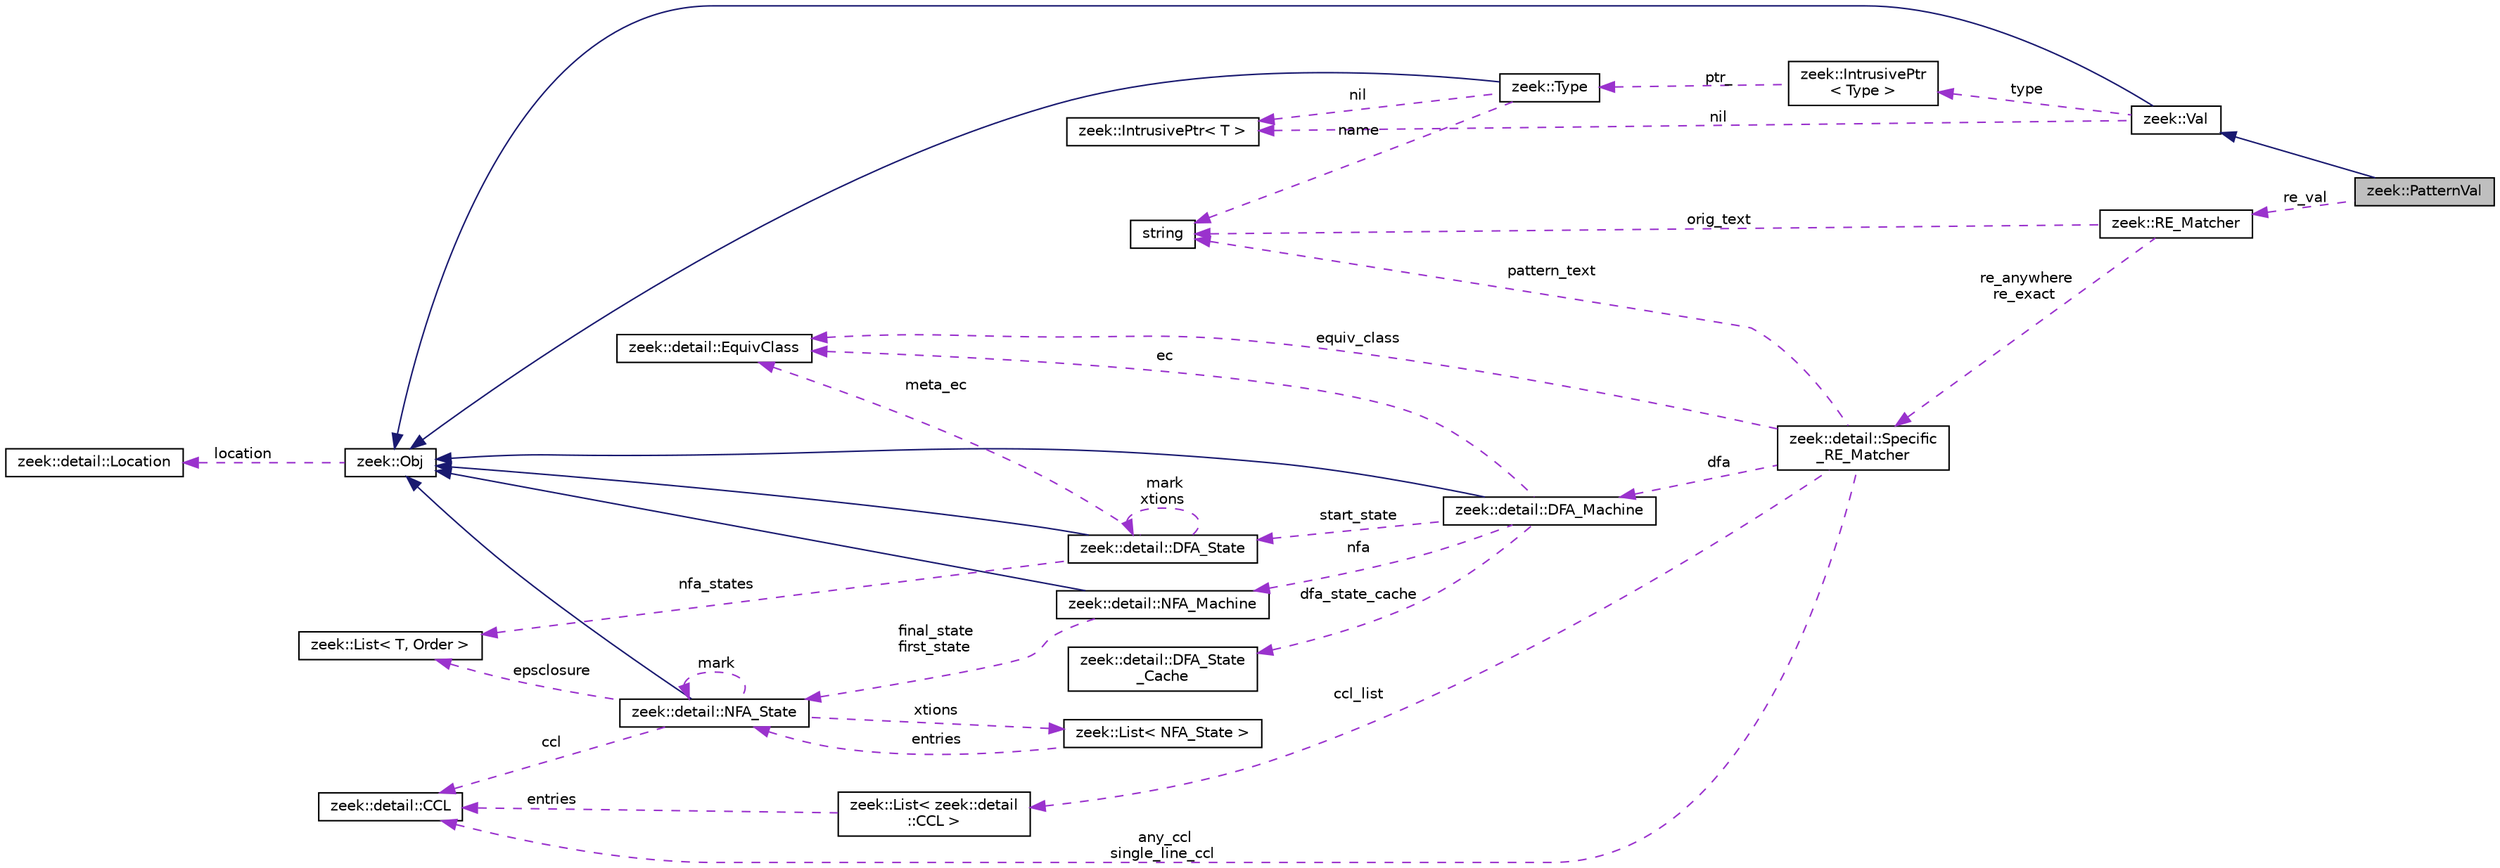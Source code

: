 digraph "zeek::PatternVal"
{
 // LATEX_PDF_SIZE
  edge [fontname="Helvetica",fontsize="10",labelfontname="Helvetica",labelfontsize="10"];
  node [fontname="Helvetica",fontsize="10",shape=record];
  rankdir="LR";
  Node1 [label="zeek::PatternVal",height=0.2,width=0.4,color="black", fillcolor="grey75", style="filled", fontcolor="black",tooltip=" "];
  Node2 -> Node1 [dir="back",color="midnightblue",fontsize="10",style="solid",fontname="Helvetica"];
  Node2 [label="zeek::Val",height=0.2,width=0.4,color="black", fillcolor="white", style="filled",URL="$de/d49/classzeek_1_1Val.html",tooltip=" "];
  Node3 -> Node2 [dir="back",color="midnightblue",fontsize="10",style="solid",fontname="Helvetica"];
  Node3 [label="zeek::Obj",height=0.2,width=0.4,color="black", fillcolor="white", style="filled",URL="$dd/df1/classzeek_1_1Obj.html",tooltip=" "];
  Node4 -> Node3 [dir="back",color="darkorchid3",fontsize="10",style="dashed",label=" location" ,fontname="Helvetica"];
  Node4 [label="zeek::detail::Location",height=0.2,width=0.4,color="black", fillcolor="white", style="filled",URL="$d5/d1d/classzeek_1_1detail_1_1Location.html",tooltip=" "];
  Node5 -> Node2 [dir="back",color="darkorchid3",fontsize="10",style="dashed",label=" nil" ,fontname="Helvetica"];
  Node5 [label="zeek::IntrusivePtr\< T \>",height=0.2,width=0.4,color="black", fillcolor="white", style="filled",URL="$d6/dba/classzeek_1_1IntrusivePtr.html",tooltip=" "];
  Node6 -> Node2 [dir="back",color="darkorchid3",fontsize="10",style="dashed",label=" type" ,fontname="Helvetica"];
  Node6 [label="zeek::IntrusivePtr\l\< Type \>",height=0.2,width=0.4,color="black", fillcolor="white", style="filled",URL="$d6/dba/classzeek_1_1IntrusivePtr.html",tooltip=" "];
  Node7 -> Node6 [dir="back",color="darkorchid3",fontsize="10",style="dashed",label=" ptr_" ,fontname="Helvetica"];
  Node7 [label="zeek::Type",height=0.2,width=0.4,color="black", fillcolor="white", style="filled",URL="$d0/d4f/classzeek_1_1Type.html",tooltip=" "];
  Node3 -> Node7 [dir="back",color="midnightblue",fontsize="10",style="solid",fontname="Helvetica"];
  Node5 -> Node7 [dir="back",color="darkorchid3",fontsize="10",style="dashed",label=" nil" ,fontname="Helvetica"];
  Node8 -> Node7 [dir="back",color="darkorchid3",fontsize="10",style="dashed",label=" name" ,fontname="Helvetica"];
  Node8 [label="string",height=0.2,width=0.4,color="black", fillcolor="white", style="filled",tooltip=" "];
  Node9 -> Node1 [dir="back",color="darkorchid3",fontsize="10",style="dashed",label=" re_val" ,fontname="Helvetica"];
  Node9 [label="zeek::RE_Matcher",height=0.2,width=0.4,color="black", fillcolor="white", style="filled",URL="$d5/de4/classzeek_1_1RE__Matcher.html",tooltip=" "];
  Node8 -> Node9 [dir="back",color="darkorchid3",fontsize="10",style="dashed",label=" orig_text" ,fontname="Helvetica"];
  Node10 -> Node9 [dir="back",color="darkorchid3",fontsize="10",style="dashed",label=" re_anywhere\nre_exact" ,fontname="Helvetica"];
  Node10 [label="zeek::detail::Specific\l_RE_Matcher",height=0.2,width=0.4,color="black", fillcolor="white", style="filled",URL="$df/d02/classzeek_1_1detail_1_1Specific__RE__Matcher.html",tooltip=" "];
  Node8 -> Node10 [dir="back",color="darkorchid3",fontsize="10",style="dashed",label=" pattern_text" ,fontname="Helvetica"];
  Node11 -> Node10 [dir="back",color="darkorchid3",fontsize="10",style="dashed",label=" ccl_list" ,fontname="Helvetica"];
  Node11 [label="zeek::List\< zeek::detail\l::CCL \>",height=0.2,width=0.4,color="black", fillcolor="white", style="filled",URL="$d2/d8d/classzeek_1_1List.html",tooltip=" "];
  Node12 -> Node11 [dir="back",color="darkorchid3",fontsize="10",style="dashed",label=" entries" ,fontname="Helvetica"];
  Node12 [label="zeek::detail::CCL",height=0.2,width=0.4,color="black", fillcolor="white", style="filled",URL="$d4/d9b/classzeek_1_1detail_1_1CCL.html",tooltip=" "];
  Node13 -> Node10 [dir="back",color="darkorchid3",fontsize="10",style="dashed",label=" equiv_class" ,fontname="Helvetica"];
  Node13 [label="zeek::detail::EquivClass",height=0.2,width=0.4,color="black", fillcolor="white", style="filled",URL="$d7/d37/classzeek_1_1detail_1_1EquivClass.html",tooltip=" "];
  Node14 -> Node10 [dir="back",color="darkorchid3",fontsize="10",style="dashed",label=" dfa" ,fontname="Helvetica"];
  Node14 [label="zeek::detail::DFA_Machine",height=0.2,width=0.4,color="black", fillcolor="white", style="filled",URL="$d5/dd7/classzeek_1_1detail_1_1DFA__Machine.html",tooltip=" "];
  Node3 -> Node14 [dir="back",color="midnightblue",fontsize="10",style="solid",fontname="Helvetica"];
  Node13 -> Node14 [dir="back",color="darkorchid3",fontsize="10",style="dashed",label=" ec" ,fontname="Helvetica"];
  Node15 -> Node14 [dir="back",color="darkorchid3",fontsize="10",style="dashed",label=" start_state" ,fontname="Helvetica"];
  Node15 [label="zeek::detail::DFA_State",height=0.2,width=0.4,color="black", fillcolor="white", style="filled",URL="$dc/d7e/classzeek_1_1detail_1_1DFA__State.html",tooltip=" "];
  Node3 -> Node15 [dir="back",color="midnightblue",fontsize="10",style="solid",fontname="Helvetica"];
  Node15 -> Node15 [dir="back",color="darkorchid3",fontsize="10",style="dashed",label=" mark\nxtions" ,fontname="Helvetica"];
  Node16 -> Node15 [dir="back",color="darkorchid3",fontsize="10",style="dashed",label=" nfa_states" ,fontname="Helvetica"];
  Node16 [label="zeek::List\< T, Order \>",height=0.2,width=0.4,color="black", fillcolor="white", style="filled",URL="$d2/d8d/classzeek_1_1List.html",tooltip=" "];
  Node13 -> Node15 [dir="back",color="darkorchid3",fontsize="10",style="dashed",label=" meta_ec" ,fontname="Helvetica"];
  Node17 -> Node14 [dir="back",color="darkorchid3",fontsize="10",style="dashed",label=" dfa_state_cache" ,fontname="Helvetica"];
  Node17 [label="zeek::detail::DFA_State\l_Cache",height=0.2,width=0.4,color="black", fillcolor="white", style="filled",URL="$df/d31/classzeek_1_1detail_1_1DFA__State__Cache.html",tooltip=" "];
  Node18 -> Node14 [dir="back",color="darkorchid3",fontsize="10",style="dashed",label=" nfa" ,fontname="Helvetica"];
  Node18 [label="zeek::detail::NFA_Machine",height=0.2,width=0.4,color="black", fillcolor="white", style="filled",URL="$df/d68/classzeek_1_1detail_1_1NFA__Machine.html",tooltip=" "];
  Node3 -> Node18 [dir="back",color="midnightblue",fontsize="10",style="solid",fontname="Helvetica"];
  Node19 -> Node18 [dir="back",color="darkorchid3",fontsize="10",style="dashed",label=" final_state\nfirst_state" ,fontname="Helvetica"];
  Node19 [label="zeek::detail::NFA_State",height=0.2,width=0.4,color="black", fillcolor="white", style="filled",URL="$d2/da3/classzeek_1_1detail_1_1NFA__State.html",tooltip=" "];
  Node3 -> Node19 [dir="back",color="midnightblue",fontsize="10",style="solid",fontname="Helvetica"];
  Node12 -> Node19 [dir="back",color="darkorchid3",fontsize="10",style="dashed",label=" ccl" ,fontname="Helvetica"];
  Node20 -> Node19 [dir="back",color="darkorchid3",fontsize="10",style="dashed",label=" xtions" ,fontname="Helvetica"];
  Node20 [label="zeek::List\< NFA_State \>",height=0.2,width=0.4,color="black", fillcolor="white", style="filled",URL="$d2/d8d/classzeek_1_1List.html",tooltip=" "];
  Node19 -> Node20 [dir="back",color="darkorchid3",fontsize="10",style="dashed",label=" entries" ,fontname="Helvetica"];
  Node16 -> Node19 [dir="back",color="darkorchid3",fontsize="10",style="dashed",label=" epsclosure" ,fontname="Helvetica"];
  Node19 -> Node19 [dir="back",color="darkorchid3",fontsize="10",style="dashed",label=" mark" ,fontname="Helvetica"];
  Node12 -> Node10 [dir="back",color="darkorchid3",fontsize="10",style="dashed",label=" any_ccl\nsingle_line_ccl" ,fontname="Helvetica"];
}
